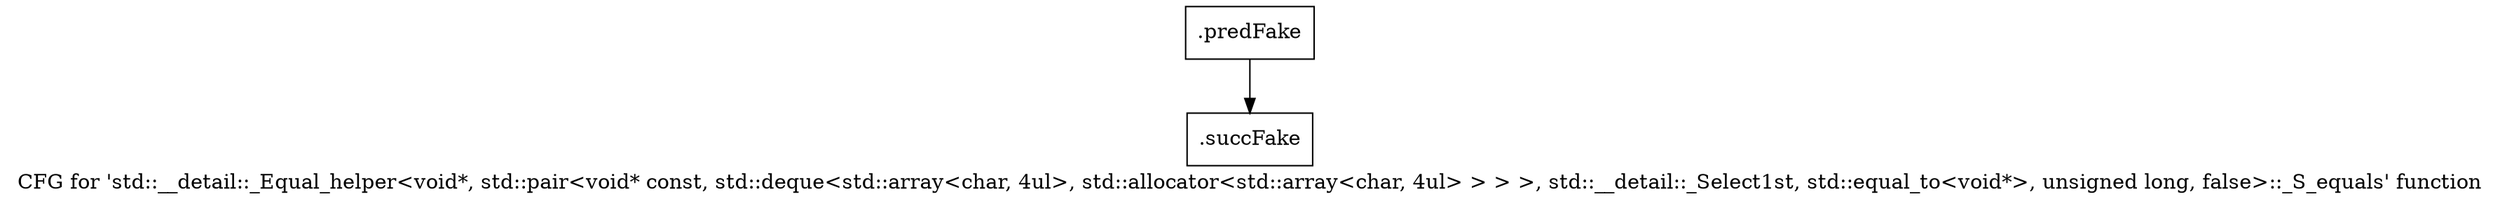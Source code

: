 digraph "CFG for 'std::__detail::_Equal_helper\<void*, std::pair\<void* const, std::deque\<std::array\<char, 4ul\>, std::allocator\<std::array\<char, 4ul\> \> \> \>, std::__detail::_Select1st, std::equal_to\<void*\>, unsigned long, false\>::_S_equals' function" {
	label="CFG for 'std::__detail::_Equal_helper\<void*, std::pair\<void* const, std::deque\<std::array\<char, 4ul\>, std::allocator\<std::array\<char, 4ul\> \> \> \>, std::__detail::_Select1st, std::equal_to\<void*\>, unsigned long, false\>::_S_equals' function";

	Node0x3c1c1d0 [shape=record,filename="",linenumber="",label="{.predFake}"];
	Node0x3c1c1d0 -> Node0x3c99d20[ callList="" memoryops="" filename="/usr/vitis/Vitis_HLS/2020.2/tps/lnx64/gcc-6.2.0/lib/gcc/x86_64-pc-linux-gnu/6.2.0/../../../../include/c++/6.2.0/bits/hashtable_policy.h" execusionnum="655401"];
	Node0x3c99d20 [shape=record,filename="/usr/vitis/Vitis_HLS/2020.2/tps/lnx64/gcc-6.2.0/lib/gcc/x86_64-pc-linux-gnu/6.2.0/../../../../include/c++/6.2.0/bits/hashtable_policy.h",linenumber="1331",label="{.succFake}"];
}
